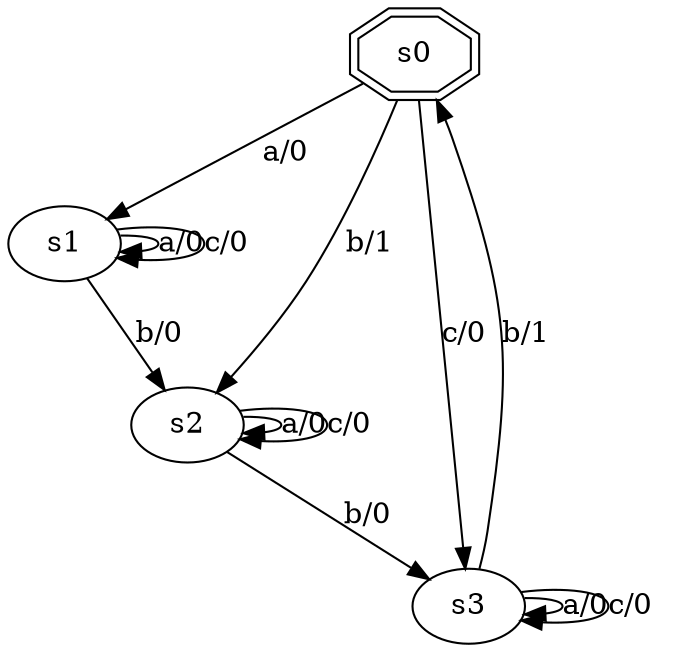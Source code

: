 digraph test_22 {
    s0 -> s1 [label="a/0"];
    s0 -> s2 [label="b/1"];
    s0 -> s3 [label="c/0"];
    s1 -> s1 [label="a/0"];
    s1 -> s1 [label="c/0"];
    s1 -> s2 [label="b/0"];
    s2 -> s2 [label="a/0"];
    s2 -> s2 [label="c/0"];
    s2 -> s3 [label="b/0"];
    s3 -> s3 [label="a/0"];
    s3 -> s3 [label="c/0"];
    s3 -> s0 [label="b/1"];
    s0 [shape=doubleoctagon];
}

